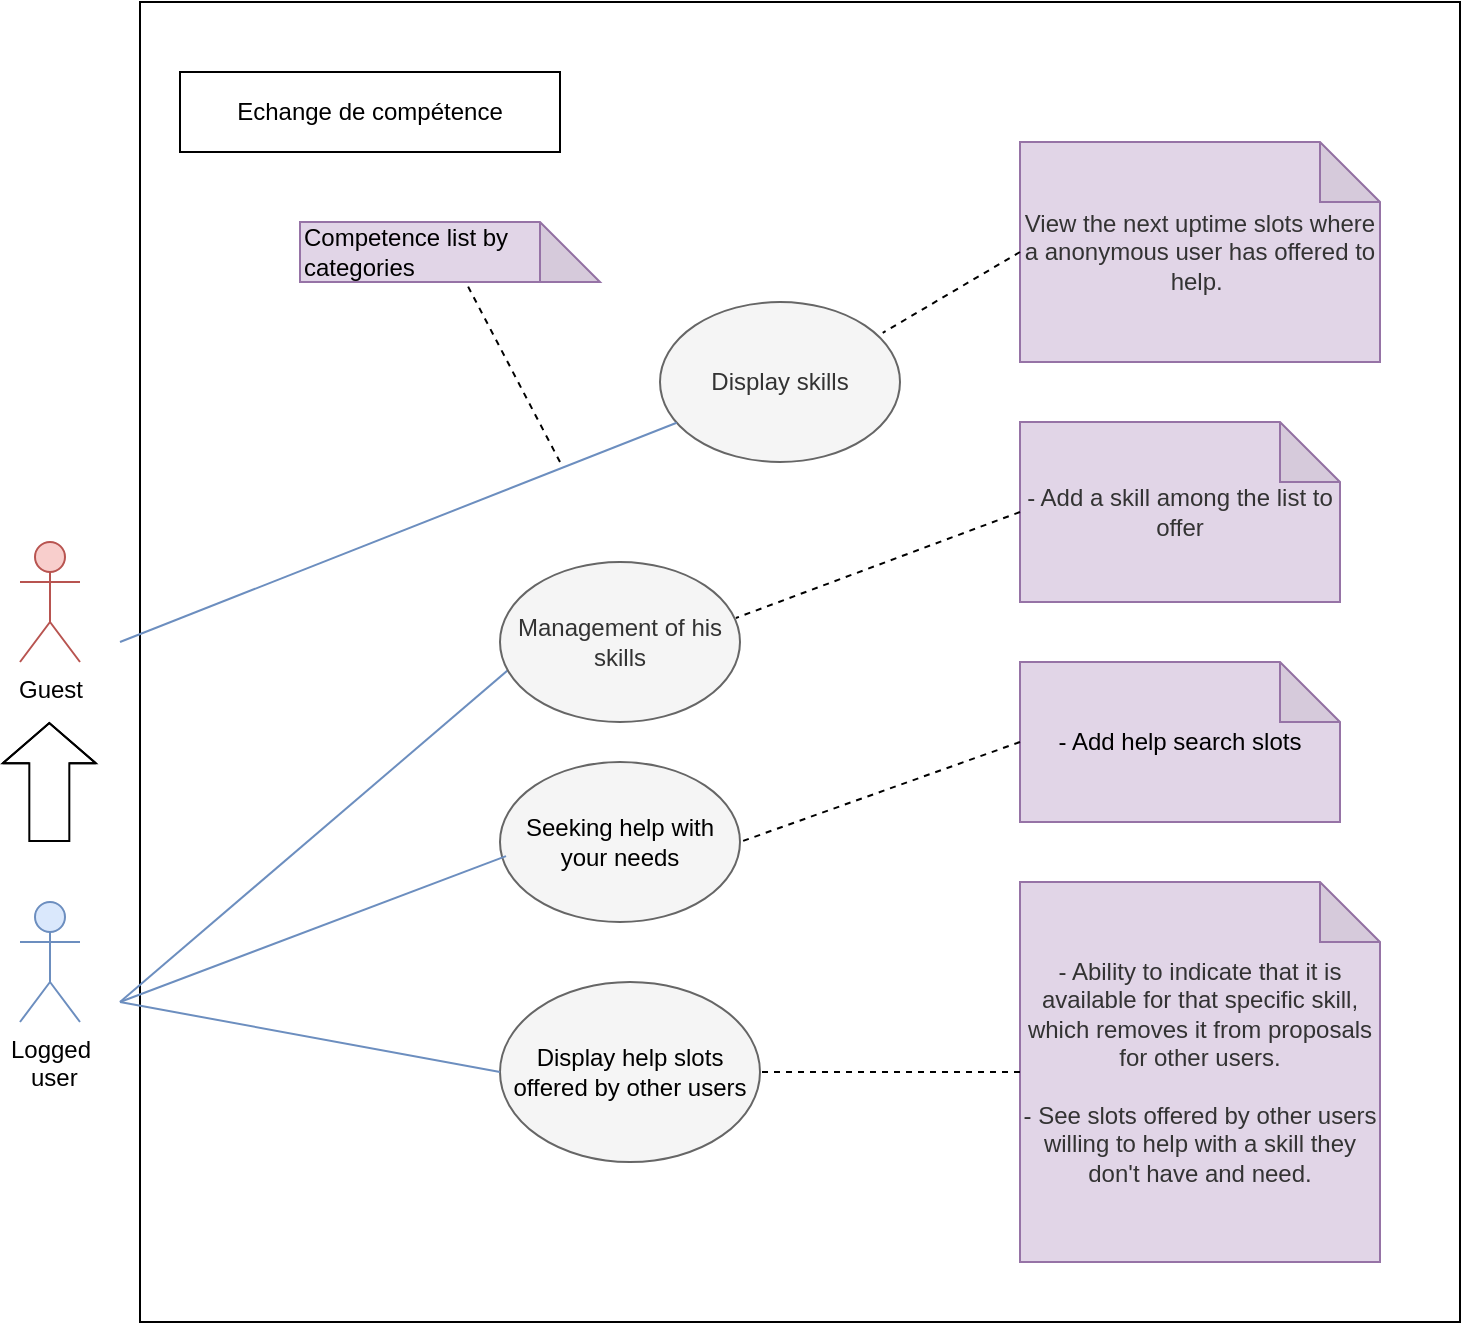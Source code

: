 <mxfile version="24.7.15">
  <diagram name="Page-1" id="abaU5teWBHSIh3knwFKt">
    <mxGraphModel dx="704" dy="1952" grid="1" gridSize="10" guides="1" tooltips="1" connect="1" arrows="1" fold="1" page="1" pageScale="1" pageWidth="827" pageHeight="1169" math="0" shadow="0">
      <root>
        <mxCell id="0" />
        <mxCell id="1" parent="0" />
        <mxCell id="ytxkbaWUz_GBkNSJb9Mm-1" value="" style="whiteSpace=wrap;html=1;aspect=fixed;horizontal=1;movable=1;resizable=1;rotatable=1;deletable=1;editable=1;locked=0;connectable=1;" parent="1" vertex="1">
          <mxGeometry x="70" y="-250" width="660" height="660" as="geometry" />
        </mxCell>
        <mxCell id="ytxkbaWUz_GBkNSJb9Mm-2" value="Echange de compétence" style="rounded=0;whiteSpace=wrap;html=1;" parent="1" vertex="1">
          <mxGeometry x="90" y="-215" width="190" height="40" as="geometry" />
        </mxCell>
        <mxCell id="ytxkbaWUz_GBkNSJb9Mm-3" value="Guest" style="shape=umlActor;verticalLabelPosition=bottom;verticalAlign=top;html=1;outlineConnect=0;fillColor=#f8cecc;strokeColor=#b85450;" parent="1" vertex="1">
          <mxGeometry x="10" y="20" width="30" height="60" as="geometry" />
        </mxCell>
        <mxCell id="ytxkbaWUz_GBkNSJb9Mm-4" value="Logged&lt;div&gt;&amp;nbsp;user&lt;/div&gt;" style="shape=umlActor;verticalLabelPosition=bottom;verticalAlign=top;html=1;outlineConnect=0;fillColor=#dae8fc;strokeColor=#6c8ebf;align=center;" parent="1" vertex="1">
          <mxGeometry x="10" y="200" width="30" height="60" as="geometry" />
        </mxCell>
        <mxCell id="ytxkbaWUz_GBkNSJb9Mm-7" value="Display skills" style="ellipse;whiteSpace=wrap;html=1;fillColor=#f5f5f5;strokeColor=#666666;fontColor=#333333;" parent="1" vertex="1">
          <mxGeometry x="330" y="-100" width="120" height="80" as="geometry" />
        </mxCell>
        <mxCell id="tsSxHWKioVlDDUs3cD3j-3" value="Competence list by categories" style="shape=note;whiteSpace=wrap;html=1;backgroundOutline=1;darkOpacity=0.05;fillColor=#e1d5e7;strokeColor=#9673a6;align=left;" parent="1" vertex="1">
          <mxGeometry x="150" y="-140" width="150" height="30" as="geometry" />
        </mxCell>
        <mxCell id="tsSxHWKioVlDDUs3cD3j-4" value="" style="endArrow=none;dashed=1;html=1;rounded=0;" parent="1" target="tsSxHWKioVlDDUs3cD3j-3" edge="1">
          <mxGeometry width="50" height="50" relative="1" as="geometry">
            <mxPoint x="280" y="-20" as="sourcePoint" />
            <mxPoint x="400" y="350" as="targetPoint" />
          </mxGeometry>
        </mxCell>
        <mxCell id="Ld1TQwFkPDW0DGkK1mxV-3" value="" style="endArrow=none;html=1;rounded=0;fillColor=#dae8fc;strokeColor=#6c8ebf;entryX=0.055;entryY=0.648;entryDx=0;entryDy=0;entryPerimeter=0;" parent="1" target="05VhmLb0qaqE-Dodosl0-6" edge="1">
          <mxGeometry width="50" height="50" relative="1" as="geometry">
            <mxPoint x="60" y="250" as="sourcePoint" />
            <mxPoint x="190" y="230" as="targetPoint" />
          </mxGeometry>
        </mxCell>
        <mxCell id="Ld1TQwFkPDW0DGkK1mxV-9" value="&lt;font color=&quot;#333333&quot;&gt;View the next uptime slots where a anonymous user has offered to help.&amp;nbsp;&lt;/font&gt;" style="shape=note;whiteSpace=wrap;html=1;backgroundOutline=1;darkOpacity=0.05;fillColor=#e1d5e7;strokeColor=#9673a6;" parent="1" vertex="1">
          <mxGeometry x="510" y="-180" width="180" height="110" as="geometry" />
        </mxCell>
        <mxCell id="Ld1TQwFkPDW0DGkK1mxV-10" value="" style="endArrow=none;dashed=1;html=1;rounded=0;entryX=0.928;entryY=0.193;entryDx=0;entryDy=0;entryPerimeter=0;exitX=0;exitY=0.5;exitDx=0;exitDy=0;exitPerimeter=0;" parent="1" target="ytxkbaWUz_GBkNSJb9Mm-7" edge="1" source="Ld1TQwFkPDW0DGkK1mxV-9">
          <mxGeometry width="50" height="50" relative="1" as="geometry">
            <mxPoint x="530" y="-100" as="sourcePoint" />
            <mxPoint x="472.5" y="-107" as="targetPoint" />
            <Array as="points" />
          </mxGeometry>
        </mxCell>
        <mxCell id="Ld1TQwFkPDW0DGkK1mxV-12" value="" style="endArrow=none;html=1;rounded=0;fillColor=#dae8fc;strokeColor=#6c8ebf;" parent="1" target="ytxkbaWUz_GBkNSJb9Mm-7" edge="1">
          <mxGeometry width="50" height="50" relative="1" as="geometry">
            <mxPoint x="60" y="70" as="sourcePoint" />
            <mxPoint x="508" y="116" as="targetPoint" />
          </mxGeometry>
        </mxCell>
        <mxCell id="05VhmLb0qaqE-Dodosl0-1" value="" style="shape=flexArrow;endArrow=classic;html=1;rounded=0;endWidth=25.517;endSize=6.379;width=20;" edge="1" parent="1">
          <mxGeometry width="50" height="50" relative="1" as="geometry">
            <mxPoint x="24.66" y="170" as="sourcePoint" />
            <mxPoint x="24.66" y="110" as="targetPoint" />
            <Array as="points">
              <mxPoint x="24.66" y="140" />
            </Array>
          </mxGeometry>
        </mxCell>
        <mxCell id="05VhmLb0qaqE-Dodosl0-6" value="Management of his skills" style="ellipse;whiteSpace=wrap;html=1;fillColor=#f5f5f5;strokeColor=#666666;fontColor=#333333;" vertex="1" parent="1">
          <mxGeometry x="250" y="30" width="120" height="80" as="geometry" />
        </mxCell>
        <mxCell id="05VhmLb0qaqE-Dodosl0-14" value="&lt;font color=&quot;#000000&quot;&gt;Seeking help with your needs&lt;/font&gt;" style="ellipse;whiteSpace=wrap;html=1;fillColor=#f5f5f5;strokeColor=#666666;fontColor=#333333;" vertex="1" parent="1">
          <mxGeometry x="250" y="130" width="120" height="80" as="geometry" />
        </mxCell>
        <mxCell id="05VhmLb0qaqE-Dodosl0-15" value="" style="endArrow=none;html=1;rounded=0;fillColor=#dae8fc;strokeColor=#6c8ebf;entryX=0.025;entryY=0.588;entryDx=0;entryDy=0;entryPerimeter=0;" edge="1" parent="1" target="05VhmLb0qaqE-Dodosl0-14">
          <mxGeometry width="50" height="50" relative="1" as="geometry">
            <mxPoint x="60" y="250" as="sourcePoint" />
            <mxPoint x="340" y="170" as="targetPoint" />
          </mxGeometry>
        </mxCell>
        <mxCell id="05VhmLb0qaqE-Dodosl0-16" value="&lt;font color=&quot;#000000&quot;&gt;Display help slots offered by other users&lt;/font&gt;" style="ellipse;whiteSpace=wrap;html=1;fillColor=#f5f5f5;strokeColor=#666666;fontColor=#333333;" vertex="1" parent="1">
          <mxGeometry x="250" y="240" width="130" height="90" as="geometry" />
        </mxCell>
        <mxCell id="05VhmLb0qaqE-Dodosl0-17" value="" style="endArrow=none;html=1;rounded=0;fillColor=#dae8fc;strokeColor=#6c8ebf;entryX=0;entryY=0.5;entryDx=0;entryDy=0;" edge="1" parent="1" target="05VhmLb0qaqE-Dodosl0-16">
          <mxGeometry width="50" height="50" relative="1" as="geometry">
            <mxPoint x="60" y="250" as="sourcePoint" />
            <mxPoint x="353" y="267" as="targetPoint" />
          </mxGeometry>
        </mxCell>
        <mxCell id="05VhmLb0qaqE-Dodosl0-18" value="&lt;span style=&quot;color: rgb(51, 51, 51);&quot;&gt;- Add a skill among the list&amp;nbsp;to offer&lt;/span&gt;" style="shape=note;whiteSpace=wrap;html=1;backgroundOutline=1;darkOpacity=0.05;fillColor=#e1d5e7;strokeColor=#9673a6;" vertex="1" parent="1">
          <mxGeometry x="510" y="-40" width="160" height="90" as="geometry" />
        </mxCell>
        <mxCell id="05VhmLb0qaqE-Dodosl0-19" value="" style="endArrow=none;dashed=1;html=1;rounded=0;exitX=0;exitY=0.5;exitDx=0;exitDy=0;exitPerimeter=0;entryX=0.983;entryY=0.35;entryDx=0;entryDy=0;entryPerimeter=0;" edge="1" parent="1" source="05VhmLb0qaqE-Dodosl0-18" target="05VhmLb0qaqE-Dodosl0-6">
          <mxGeometry width="50" height="50" relative="1" as="geometry">
            <mxPoint x="512" y="47" as="sourcePoint" />
            <mxPoint x="450" y="150" as="targetPoint" />
            <Array as="points" />
          </mxGeometry>
        </mxCell>
        <mxCell id="05VhmLb0qaqE-Dodosl0-22" value="&lt;font color=&quot;#333333&quot;&gt;- Ability to indicate that it is available for that specific skill, which removes it from proposals for other users.&lt;/font&gt;&lt;div&gt;&lt;font color=&quot;#333333&quot;&gt;&lt;br&gt;&lt;/font&gt;&lt;/div&gt;&lt;div&gt;&lt;font color=&quot;#333333&quot;&gt;-&amp;nbsp;&lt;/font&gt;&lt;span style=&quot;background-color: initial;&quot;&gt;&lt;font color=&quot;#333333&quot;&gt;See slots offered by other users willing to help with a skill they don&#39;t have and need.&lt;/font&gt;&lt;/span&gt;&lt;/div&gt;" style="shape=note;whiteSpace=wrap;html=1;backgroundOutline=1;darkOpacity=0.05;fillColor=#e1d5e7;strokeColor=#9673a6;" vertex="1" parent="1">
          <mxGeometry x="510" y="190" width="180" height="190" as="geometry" />
        </mxCell>
        <mxCell id="05VhmLb0qaqE-Dodosl0-23" value="" style="endArrow=none;dashed=1;html=1;rounded=0;entryX=1;entryY=0.5;entryDx=0;entryDy=0;exitX=0;exitY=0.5;exitDx=0;exitDy=0;exitPerimeter=0;" edge="1" parent="1" source="05VhmLb0qaqE-Dodosl0-22" target="05VhmLb0qaqE-Dodosl0-16">
          <mxGeometry width="50" height="50" relative="1" as="geometry">
            <mxPoint x="520" y="105" as="sourcePoint" />
            <mxPoint x="460" y="170" as="targetPoint" />
            <Array as="points" />
          </mxGeometry>
        </mxCell>
        <mxCell id="05VhmLb0qaqE-Dodosl0-24" value="- Add help search slots&lt;span style=&quot;color: rgb(51, 51, 51);&quot;&gt;&lt;/span&gt;" style="shape=note;whiteSpace=wrap;html=1;backgroundOutline=1;darkOpacity=0.05;fillColor=#e1d5e7;strokeColor=#9673a6;" vertex="1" parent="1">
          <mxGeometry x="510" y="80" width="160" height="80" as="geometry" />
        </mxCell>
        <mxCell id="05VhmLb0qaqE-Dodosl0-25" value="" style="endArrow=none;dashed=1;html=1;rounded=0;entryX=1;entryY=0.5;entryDx=0;entryDy=0;exitX=0;exitY=0.5;exitDx=0;exitDy=0;exitPerimeter=0;" edge="1" parent="1" source="05VhmLb0qaqE-Dodosl0-24" target="05VhmLb0qaqE-Dodosl0-14">
          <mxGeometry width="50" height="50" relative="1" as="geometry">
            <mxPoint x="520" y="20" as="sourcePoint" />
            <mxPoint x="379" y="88" as="targetPoint" />
            <Array as="points" />
          </mxGeometry>
        </mxCell>
      </root>
    </mxGraphModel>
  </diagram>
</mxfile>
